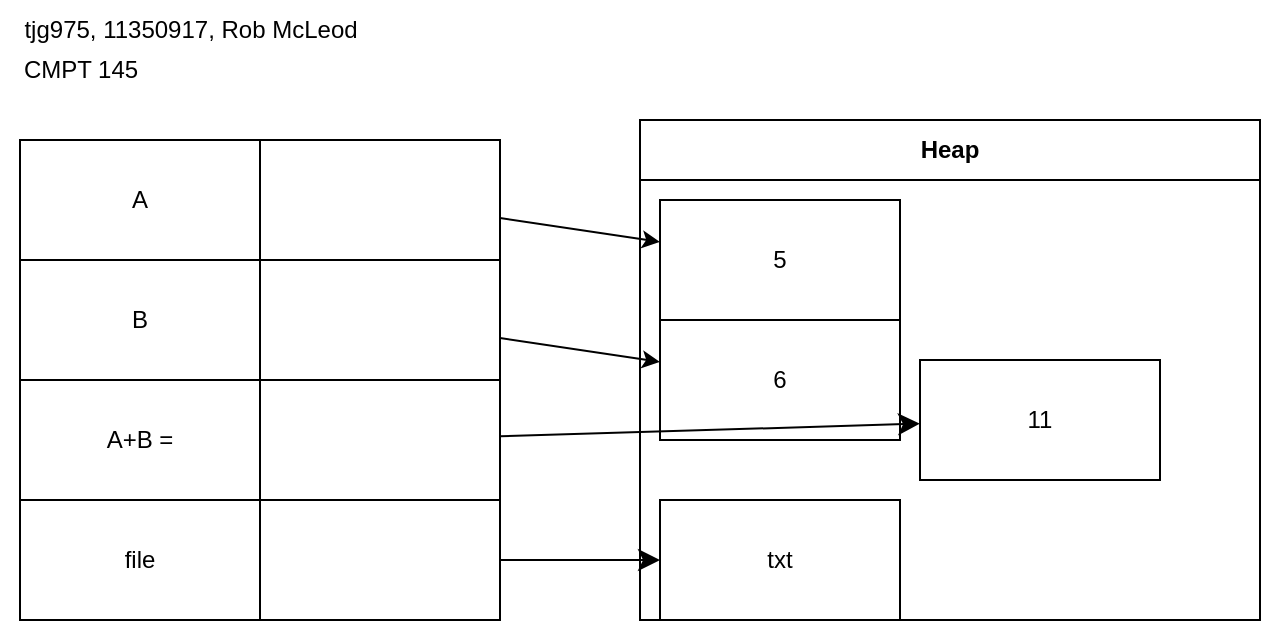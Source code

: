 <mxfile version="26.0.7">
  <diagram id="C5RBs43oDa-KdzZeNtuy" name="Page-1">
    <mxGraphModel dx="880" dy="512" grid="1" gridSize="10" guides="1" tooltips="1" connect="1" arrows="1" fold="1" page="1" pageScale="1" pageWidth="827" pageHeight="1169" math="0" shadow="0">
      <root>
        <mxCell id="WIyWlLk6GJQsqaUBKTNV-0" />
        <mxCell id="WIyWlLk6GJQsqaUBKTNV-1" parent="WIyWlLk6GJQsqaUBKTNV-0" />
        <mxCell id="RgR2Y8-Cdhj5faz8Ajb0-22" value="tjg975, 11350917, Rob McLeod" style="text;html=1;align=center;verticalAlign=middle;resizable=0;points=[];autosize=1;strokeColor=none;fillColor=none;" parent="WIyWlLk6GJQsqaUBKTNV-1" vertex="1">
          <mxGeometry x="40" y="30" width="190" height="30" as="geometry" />
        </mxCell>
        <mxCell id="RgR2Y8-Cdhj5faz8Ajb0-24" value="CMPT 145 " style="text;html=1;align=center;verticalAlign=middle;resizable=0;points=[];autosize=1;strokeColor=none;fillColor=none;" parent="WIyWlLk6GJQsqaUBKTNV-1" vertex="1">
          <mxGeometry x="40" y="50" width="80" height="30" as="geometry" />
        </mxCell>
        <mxCell id="W8kDyET3JnNnROqAhcwf-0" value="&lt;div&gt;A&lt;/div&gt;" style="rounded=0;whiteSpace=wrap;html=1;" parent="WIyWlLk6GJQsqaUBKTNV-1" vertex="1">
          <mxGeometry x="50" y="100" width="120" height="60" as="geometry" />
        </mxCell>
        <mxCell id="W8kDyET3JnNnROqAhcwf-1" value="B" style="rounded=0;whiteSpace=wrap;html=1;" parent="WIyWlLk6GJQsqaUBKTNV-1" vertex="1">
          <mxGeometry x="50" y="160" width="120" height="60" as="geometry" />
        </mxCell>
        <mxCell id="W8kDyET3JnNnROqAhcwf-2" value="" style="rounded=0;whiteSpace=wrap;html=1;" parent="WIyWlLk6GJQsqaUBKTNV-1" vertex="1">
          <mxGeometry x="170" y="100" width="120" height="60" as="geometry" />
        </mxCell>
        <mxCell id="W8kDyET3JnNnROqAhcwf-3" value="" style="rounded=0;whiteSpace=wrap;html=1;" parent="WIyWlLk6GJQsqaUBKTNV-1" vertex="1">
          <mxGeometry x="170" y="160" width="120" height="60" as="geometry" />
        </mxCell>
        <mxCell id="W8kDyET3JnNnROqAhcwf-7" value="Heap" style="swimlane;whiteSpace=wrap;html=1;startSize=30;" parent="WIyWlLk6GJQsqaUBKTNV-1" vertex="1">
          <mxGeometry x="360" y="90" width="310" height="250" as="geometry" />
        </mxCell>
        <mxCell id="W8kDyET3JnNnROqAhcwf-4" value="&lt;div&gt;5&lt;/div&gt;" style="rounded=0;whiteSpace=wrap;html=1;" parent="W8kDyET3JnNnROqAhcwf-7" vertex="1">
          <mxGeometry x="10" y="40" width="120" height="60" as="geometry" />
        </mxCell>
        <mxCell id="W8kDyET3JnNnROqAhcwf-5" value="6" style="rounded=0;whiteSpace=wrap;html=1;" parent="W8kDyET3JnNnROqAhcwf-7" vertex="1">
          <mxGeometry x="10" y="100" width="120" height="60" as="geometry" />
        </mxCell>
        <mxCell id="-0BEh_NEnnuYv-lh3_lW-5" value="11" style="rounded=0;whiteSpace=wrap;html=1;" vertex="1" parent="W8kDyET3JnNnROqAhcwf-7">
          <mxGeometry x="140" y="120" width="120" height="60" as="geometry" />
        </mxCell>
        <mxCell id="-0BEh_NEnnuYv-lh3_lW-7" value="txt" style="rounded=0;whiteSpace=wrap;html=1;" vertex="1" parent="W8kDyET3JnNnROqAhcwf-7">
          <mxGeometry x="10" y="190" width="120" height="60" as="geometry" />
        </mxCell>
        <mxCell id="W8kDyET3JnNnROqAhcwf-8" value="" style="endArrow=classic;html=1;rounded=0;" parent="WIyWlLk6GJQsqaUBKTNV-1" source="W8kDyET3JnNnROqAhcwf-2" target="W8kDyET3JnNnROqAhcwf-4" edge="1">
          <mxGeometry width="50" height="50" relative="1" as="geometry">
            <mxPoint x="390" y="270" as="sourcePoint" />
            <mxPoint x="440" y="220" as="targetPoint" />
          </mxGeometry>
        </mxCell>
        <mxCell id="W8kDyET3JnNnROqAhcwf-9" value="" style="endArrow=classic;html=1;rounded=0;" parent="WIyWlLk6GJQsqaUBKTNV-1" source="W8kDyET3JnNnROqAhcwf-3" target="W8kDyET3JnNnROqAhcwf-5" edge="1">
          <mxGeometry width="50" height="50" relative="1" as="geometry">
            <mxPoint x="390" y="270" as="sourcePoint" />
            <mxPoint x="440" y="220" as="targetPoint" />
          </mxGeometry>
        </mxCell>
        <mxCell id="-0BEh_NEnnuYv-lh3_lW-4" value="" style="edgeStyle=none;curved=1;rounded=0;orthogonalLoop=1;jettySize=auto;html=1;fontSize=12;startSize=8;endSize=8;" edge="1" parent="WIyWlLk6GJQsqaUBKTNV-1" source="W8kDyET3JnNnROqAhcwf-10" target="-0BEh_NEnnuYv-lh3_lW-3">
          <mxGeometry relative="1" as="geometry" />
        </mxCell>
        <mxCell id="W8kDyET3JnNnROqAhcwf-10" value="A+B =" style="rounded=0;whiteSpace=wrap;html=1;" parent="WIyWlLk6GJQsqaUBKTNV-1" vertex="1">
          <mxGeometry x="50" y="220" width="120" height="60" as="geometry" />
        </mxCell>
        <mxCell id="-0BEh_NEnnuYv-lh3_lW-2" value="" style="edgeStyle=none;curved=1;rounded=0;orthogonalLoop=1;jettySize=auto;html=1;fontSize=12;startSize=8;endSize=8;" edge="1" parent="WIyWlLk6GJQsqaUBKTNV-1" source="W8kDyET3JnNnROqAhcwf-11" target="-0BEh_NEnnuYv-lh3_lW-1">
          <mxGeometry relative="1" as="geometry" />
        </mxCell>
        <mxCell id="-0BEh_NEnnuYv-lh3_lW-6" value="" style="edgeStyle=none;curved=1;rounded=0;orthogonalLoop=1;jettySize=auto;html=1;fontSize=12;startSize=8;endSize=8;" edge="1" parent="WIyWlLk6GJQsqaUBKTNV-1" source="W8kDyET3JnNnROqAhcwf-11" target="-0BEh_NEnnuYv-lh3_lW-5">
          <mxGeometry relative="1" as="geometry" />
        </mxCell>
        <mxCell id="W8kDyET3JnNnROqAhcwf-11" value="" style="rounded=0;whiteSpace=wrap;html=1;" parent="WIyWlLk6GJQsqaUBKTNV-1" vertex="1">
          <mxGeometry x="170" y="220" width="120" height="60" as="geometry" />
        </mxCell>
        <mxCell id="-0BEh_NEnnuYv-lh3_lW-8" value="" style="edgeStyle=none;curved=1;rounded=0;orthogonalLoop=1;jettySize=auto;html=1;fontSize=12;startSize=8;endSize=8;" edge="1" parent="WIyWlLk6GJQsqaUBKTNV-1" source="-0BEh_NEnnuYv-lh3_lW-1" target="-0BEh_NEnnuYv-lh3_lW-7">
          <mxGeometry relative="1" as="geometry" />
        </mxCell>
        <mxCell id="-0BEh_NEnnuYv-lh3_lW-1" value="" style="rounded=0;whiteSpace=wrap;html=1;" vertex="1" parent="WIyWlLk6GJQsqaUBKTNV-1">
          <mxGeometry x="170" y="280" width="120" height="60" as="geometry" />
        </mxCell>
        <mxCell id="-0BEh_NEnnuYv-lh3_lW-3" value="file" style="rounded=0;whiteSpace=wrap;html=1;" vertex="1" parent="WIyWlLk6GJQsqaUBKTNV-1">
          <mxGeometry x="50" y="280" width="120" height="60" as="geometry" />
        </mxCell>
      </root>
    </mxGraphModel>
  </diagram>
</mxfile>
